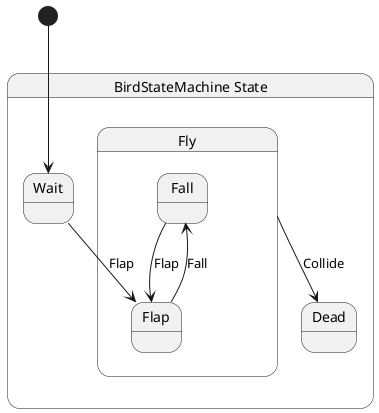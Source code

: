 @startuml BirdStateMachine
state "BirdStateMachine State" as FlappyBirdGame_Game_Creature_BirdStateMachine_State {
  state "Dead" as FlappyBirdGame_Game_Creature_BirdStateMachine_State_Dead
  state "Fly" as FlappyBirdGame_Game_Creature_BirdStateMachine_State_Fly {
    state "Fall" as FlappyBirdGame_Game_Creature_BirdStateMachine_State_Fly_Fall
    state "Flap" as FlappyBirdGame_Game_Creature_BirdStateMachine_State_Fly_Flap
  }
  state "Wait" as FlappyBirdGame_Game_Creature_BirdStateMachine_State_Wait
}

FlappyBirdGame_Game_Creature_BirdStateMachine_State_Fly --> FlappyBirdGame_Game_Creature_BirdStateMachine_State_Dead : Collide
FlappyBirdGame_Game_Creature_BirdStateMachine_State_Fly_Fall --> FlappyBirdGame_Game_Creature_BirdStateMachine_State_Fly_Flap : Flap
FlappyBirdGame_Game_Creature_BirdStateMachine_State_Fly_Flap --> FlappyBirdGame_Game_Creature_BirdStateMachine_State_Fly_Fall : Fall
FlappyBirdGame_Game_Creature_BirdStateMachine_State_Wait --> FlappyBirdGame_Game_Creature_BirdStateMachine_State_Fly_Flap : Flap
[*] --> FlappyBirdGame_Game_Creature_BirdStateMachine_State_Wait
@enduml